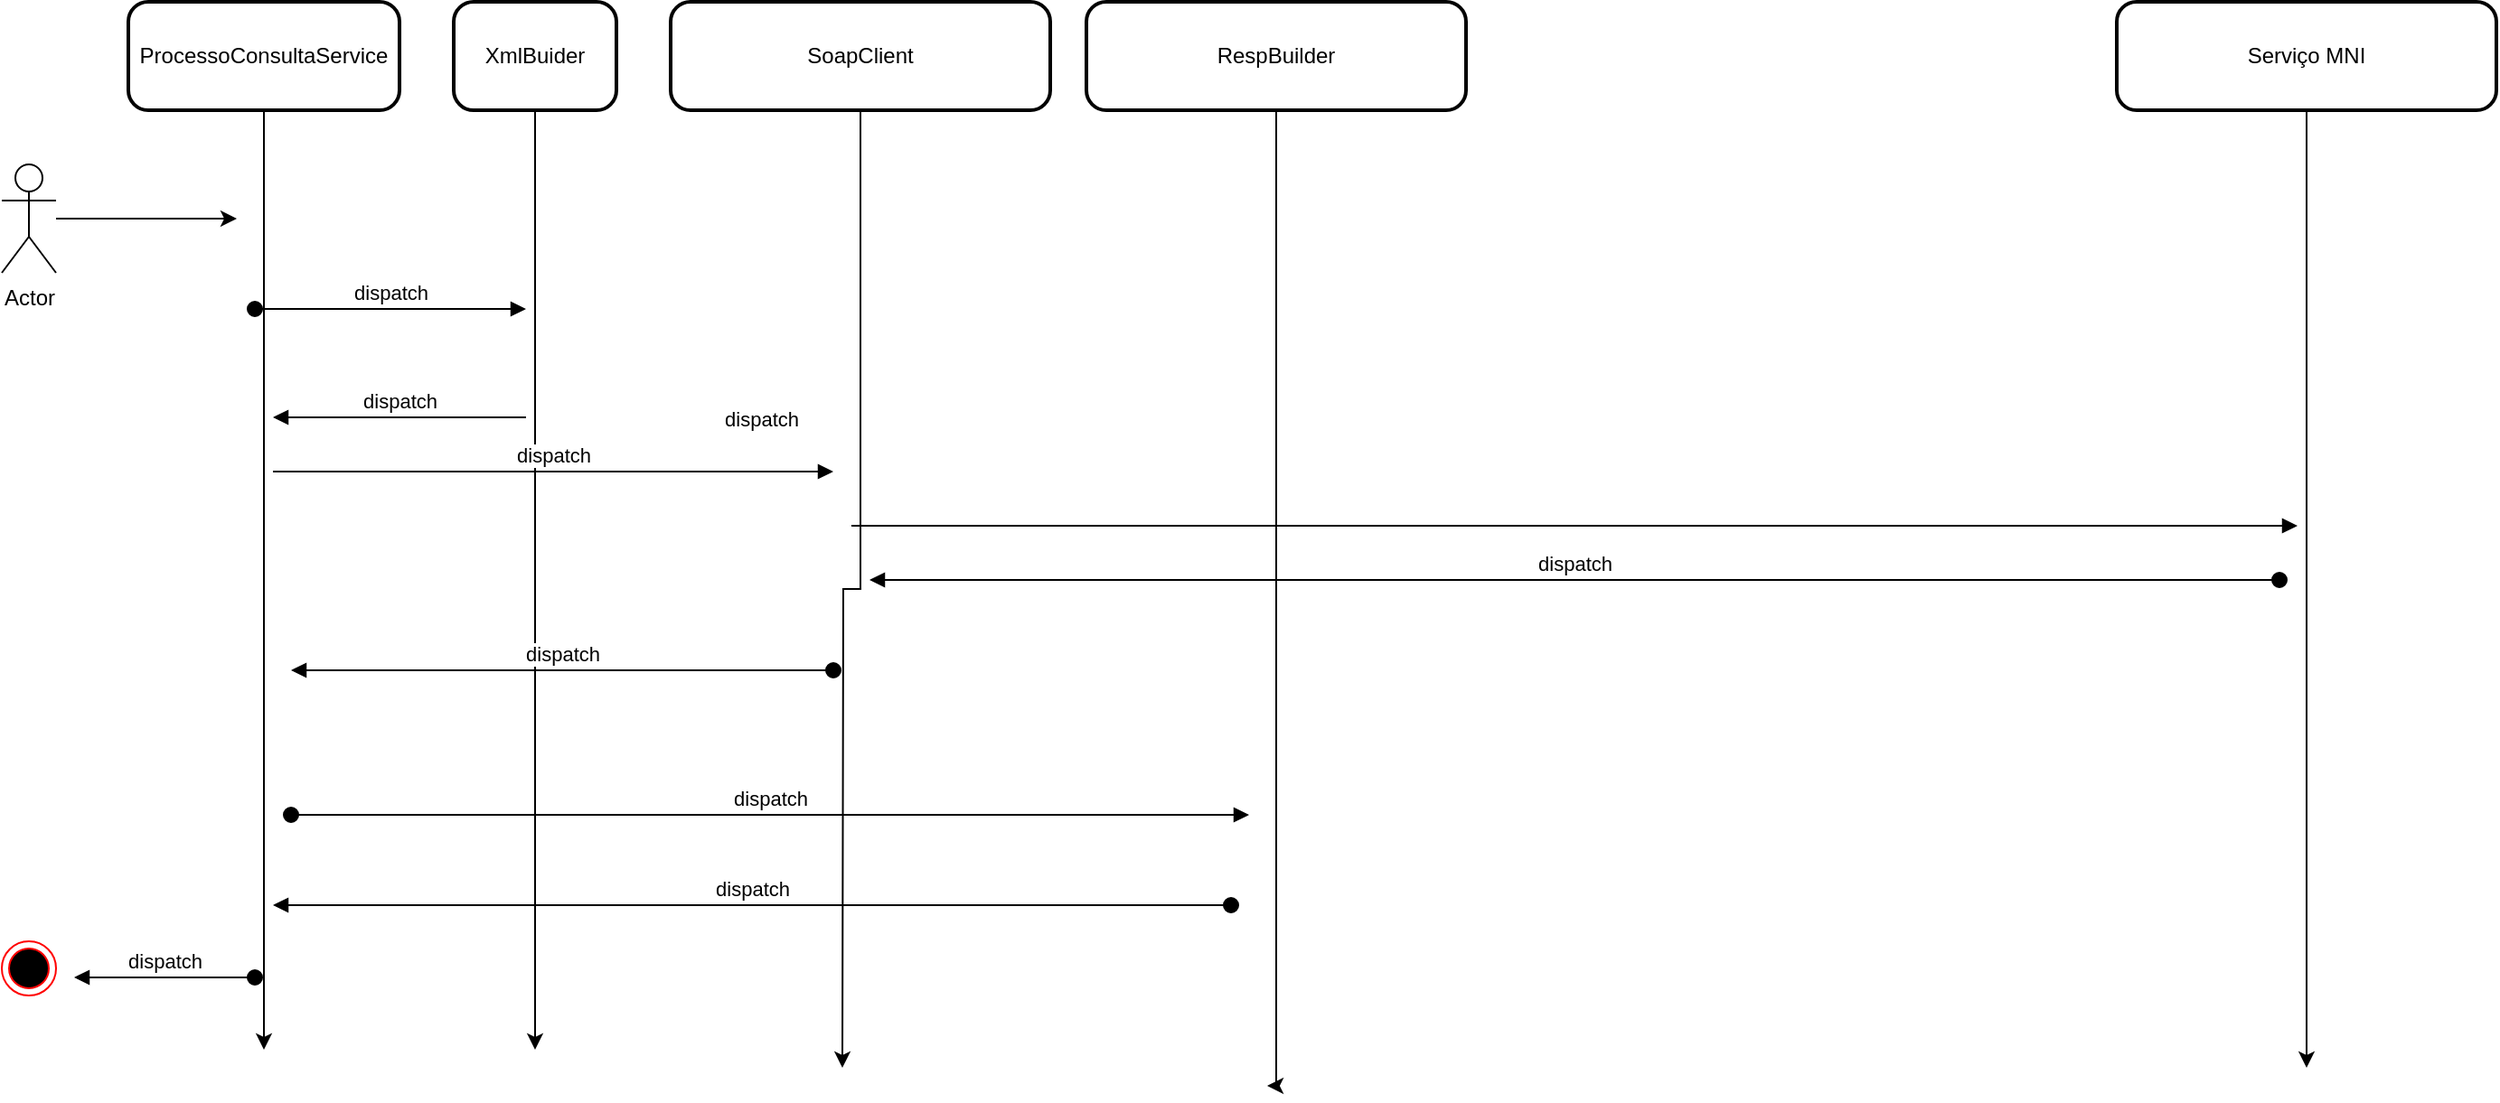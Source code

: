 <mxfile version="14.6.13" type="github">
  <diagram id="kgpKYQtTHZ0yAKxKKP6v" name="Page-1">
    <mxGraphModel dx="1462" dy="828" grid="1" gridSize="10" guides="1" tooltips="1" connect="1" arrows="1" fold="1" page="1" pageScale="1" pageWidth="850" pageHeight="1100" math="0" shadow="0">
      <root>
        <mxCell id="0" />
        <mxCell id="1" parent="0" />
        <mxCell id="d7HmcfIDhBQ9n9Z4sx2i-17" style="edgeStyle=orthogonalEdgeStyle;rounded=0;orthogonalLoop=1;jettySize=auto;html=1;" edge="1" parent="1" source="d7HmcfIDhBQ9n9Z4sx2i-1">
          <mxGeometry relative="1" as="geometry">
            <mxPoint x="150" y="140" as="targetPoint" />
          </mxGeometry>
        </mxCell>
        <mxCell id="d7HmcfIDhBQ9n9Z4sx2i-1" value="Actor" style="shape=umlActor;verticalLabelPosition=bottom;verticalAlign=top;html=1;outlineConnect=0;" vertex="1" parent="1">
          <mxGeometry x="20" y="110" width="30" height="60" as="geometry" />
        </mxCell>
        <mxCell id="d7HmcfIDhBQ9n9Z4sx2i-11" style="edgeStyle=orthogonalEdgeStyle;rounded=0;orthogonalLoop=1;jettySize=auto;html=1;" edge="1" parent="1" source="d7HmcfIDhBQ9n9Z4sx2i-7">
          <mxGeometry relative="1" as="geometry">
            <mxPoint x="165" y="600" as="targetPoint" />
            <Array as="points">
              <mxPoint x="165" y="270" />
              <mxPoint x="165" y="270" />
            </Array>
          </mxGeometry>
        </mxCell>
        <mxCell id="d7HmcfIDhBQ9n9Z4sx2i-7" value="ProcessoConsultaService&lt;br&gt;" style="rounded=1;whiteSpace=wrap;html=1;absoluteArcSize=1;arcSize=22;strokeWidth=2;" vertex="1" parent="1">
          <mxGeometry x="90" y="20" width="150" height="60" as="geometry" />
        </mxCell>
        <mxCell id="d7HmcfIDhBQ9n9Z4sx2i-13" style="edgeStyle=orthogonalEdgeStyle;rounded=0;orthogonalLoop=1;jettySize=auto;html=1;" edge="1" parent="1" source="d7HmcfIDhBQ9n9Z4sx2i-8">
          <mxGeometry relative="1" as="geometry">
            <mxPoint x="315" y="600" as="targetPoint" />
          </mxGeometry>
        </mxCell>
        <mxCell id="d7HmcfIDhBQ9n9Z4sx2i-8" value="XmlBuider" style="rounded=1;whiteSpace=wrap;html=1;absoluteArcSize=1;arcSize=22;strokeWidth=2;" vertex="1" parent="1">
          <mxGeometry x="270" y="20" width="90" height="60" as="geometry" />
        </mxCell>
        <mxCell id="d7HmcfIDhBQ9n9Z4sx2i-14" style="edgeStyle=orthogonalEdgeStyle;rounded=0;orthogonalLoop=1;jettySize=auto;html=1;" edge="1" parent="1" source="d7HmcfIDhBQ9n9Z4sx2i-9">
          <mxGeometry relative="1" as="geometry">
            <mxPoint x="485" y="610" as="targetPoint" />
          </mxGeometry>
        </mxCell>
        <mxCell id="d7HmcfIDhBQ9n9Z4sx2i-9" value="SoapClient" style="rounded=1;whiteSpace=wrap;html=1;absoluteArcSize=1;arcSize=22;strokeWidth=2;" vertex="1" parent="1">
          <mxGeometry x="390" y="20" width="210" height="60" as="geometry" />
        </mxCell>
        <mxCell id="d7HmcfIDhBQ9n9Z4sx2i-15" style="edgeStyle=orthogonalEdgeStyle;rounded=0;orthogonalLoop=1;jettySize=auto;html=1;" edge="1" parent="1" source="d7HmcfIDhBQ9n9Z4sx2i-10">
          <mxGeometry relative="1" as="geometry">
            <mxPoint x="1295" y="610" as="targetPoint" />
            <Array as="points">
              <mxPoint x="1295" y="470" />
            </Array>
          </mxGeometry>
        </mxCell>
        <mxCell id="d7HmcfIDhBQ9n9Z4sx2i-10" value="Serviço MNI" style="rounded=1;whiteSpace=wrap;html=1;absoluteArcSize=1;arcSize=22;strokeWidth=2;" vertex="1" parent="1">
          <mxGeometry x="1190" y="20" width="210" height="60" as="geometry" />
        </mxCell>
        <mxCell id="d7HmcfIDhBQ9n9Z4sx2i-16" style="edgeStyle=orthogonalEdgeStyle;rounded=0;orthogonalLoop=1;jettySize=auto;html=1;" edge="1" parent="1" source="d7HmcfIDhBQ9n9Z4sx2i-12">
          <mxGeometry relative="1" as="geometry">
            <mxPoint x="720" y="620" as="targetPoint" />
            <Array as="points">
              <mxPoint x="725" y="620" />
            </Array>
          </mxGeometry>
        </mxCell>
        <mxCell id="d7HmcfIDhBQ9n9Z4sx2i-12" value="RespBuilder" style="rounded=1;whiteSpace=wrap;html=1;absoluteArcSize=1;arcSize=22;strokeWidth=2;" vertex="1" parent="1">
          <mxGeometry x="620" y="20" width="210" height="60" as="geometry" />
        </mxCell>
        <mxCell id="d7HmcfIDhBQ9n9Z4sx2i-21" value="dispatch" style="html=1;verticalAlign=bottom;startArrow=oval;startFill=1;endArrow=block;startSize=8;" edge="1" parent="1">
          <mxGeometry width="60" relative="1" as="geometry">
            <mxPoint x="160" y="190" as="sourcePoint" />
            <mxPoint x="310" y="190" as="targetPoint" />
            <Array as="points" />
          </mxGeometry>
        </mxCell>
        <mxCell id="d7HmcfIDhBQ9n9Z4sx2i-23" value="dispatch" style="html=1;verticalAlign=bottom;endArrow=block;" edge="1" parent="1">
          <mxGeometry width="80" relative="1" as="geometry">
            <mxPoint x="310" y="250" as="sourcePoint" />
            <mxPoint x="170" y="250" as="targetPoint" />
          </mxGeometry>
        </mxCell>
        <mxCell id="d7HmcfIDhBQ9n9Z4sx2i-24" value="dispatch" style="html=1;verticalAlign=bottom;endArrow=block;" edge="1" parent="1">
          <mxGeometry width="80" relative="1" as="geometry">
            <mxPoint x="170" y="280" as="sourcePoint" />
            <mxPoint x="480" y="280" as="targetPoint" />
          </mxGeometry>
        </mxCell>
        <mxCell id="d7HmcfIDhBQ9n9Z4sx2i-25" value="dispatch" style="html=1;verticalAlign=bottom;endArrow=block;" edge="1" parent="1">
          <mxGeometry x="-1" y="71" width="80" relative="1" as="geometry">
            <mxPoint x="490" y="310" as="sourcePoint" />
            <mxPoint x="1290" y="310" as="targetPoint" />
            <mxPoint x="-50" y="21" as="offset" />
          </mxGeometry>
        </mxCell>
        <mxCell id="d7HmcfIDhBQ9n9Z4sx2i-26" value="dispatch" style="html=1;verticalAlign=bottom;startArrow=oval;startFill=1;endArrow=block;startSize=8;" edge="1" parent="1">
          <mxGeometry width="60" relative="1" as="geometry">
            <mxPoint x="480" y="390" as="sourcePoint" />
            <mxPoint x="180" y="390" as="targetPoint" />
          </mxGeometry>
        </mxCell>
        <mxCell id="d7HmcfIDhBQ9n9Z4sx2i-27" value="dispatch" style="html=1;verticalAlign=bottom;startArrow=oval;startFill=1;endArrow=block;startSize=8;" edge="1" parent="1">
          <mxGeometry width="60" relative="1" as="geometry">
            <mxPoint x="1280" y="340" as="sourcePoint" />
            <mxPoint x="500" y="340" as="targetPoint" />
          </mxGeometry>
        </mxCell>
        <mxCell id="d7HmcfIDhBQ9n9Z4sx2i-28" value="dispatch" style="html=1;verticalAlign=bottom;startArrow=oval;startFill=1;endArrow=block;startSize=8;" edge="1" parent="1">
          <mxGeometry width="60" relative="1" as="geometry">
            <mxPoint x="180" y="470" as="sourcePoint" />
            <mxPoint x="710" y="470" as="targetPoint" />
          </mxGeometry>
        </mxCell>
        <mxCell id="d7HmcfIDhBQ9n9Z4sx2i-29" value="dispatch" style="html=1;verticalAlign=bottom;startArrow=oval;startFill=1;endArrow=block;startSize=8;" edge="1" parent="1">
          <mxGeometry width="60" relative="1" as="geometry">
            <mxPoint x="700" y="520" as="sourcePoint" />
            <mxPoint x="170" y="520" as="targetPoint" />
          </mxGeometry>
        </mxCell>
        <mxCell id="d7HmcfIDhBQ9n9Z4sx2i-31" value="dispatch" style="html=1;verticalAlign=bottom;startArrow=oval;startFill=1;endArrow=block;startSize=8;" edge="1" parent="1">
          <mxGeometry width="60" relative="1" as="geometry">
            <mxPoint x="160" y="560" as="sourcePoint" />
            <mxPoint x="60" y="560" as="targetPoint" />
          </mxGeometry>
        </mxCell>
        <mxCell id="d7HmcfIDhBQ9n9Z4sx2i-32" value="" style="ellipse;html=1;shape=endState;fillColor=#000000;strokeColor=#ff0000;" vertex="1" parent="1">
          <mxGeometry x="20" y="540" width="30" height="30" as="geometry" />
        </mxCell>
      </root>
    </mxGraphModel>
  </diagram>
</mxfile>

